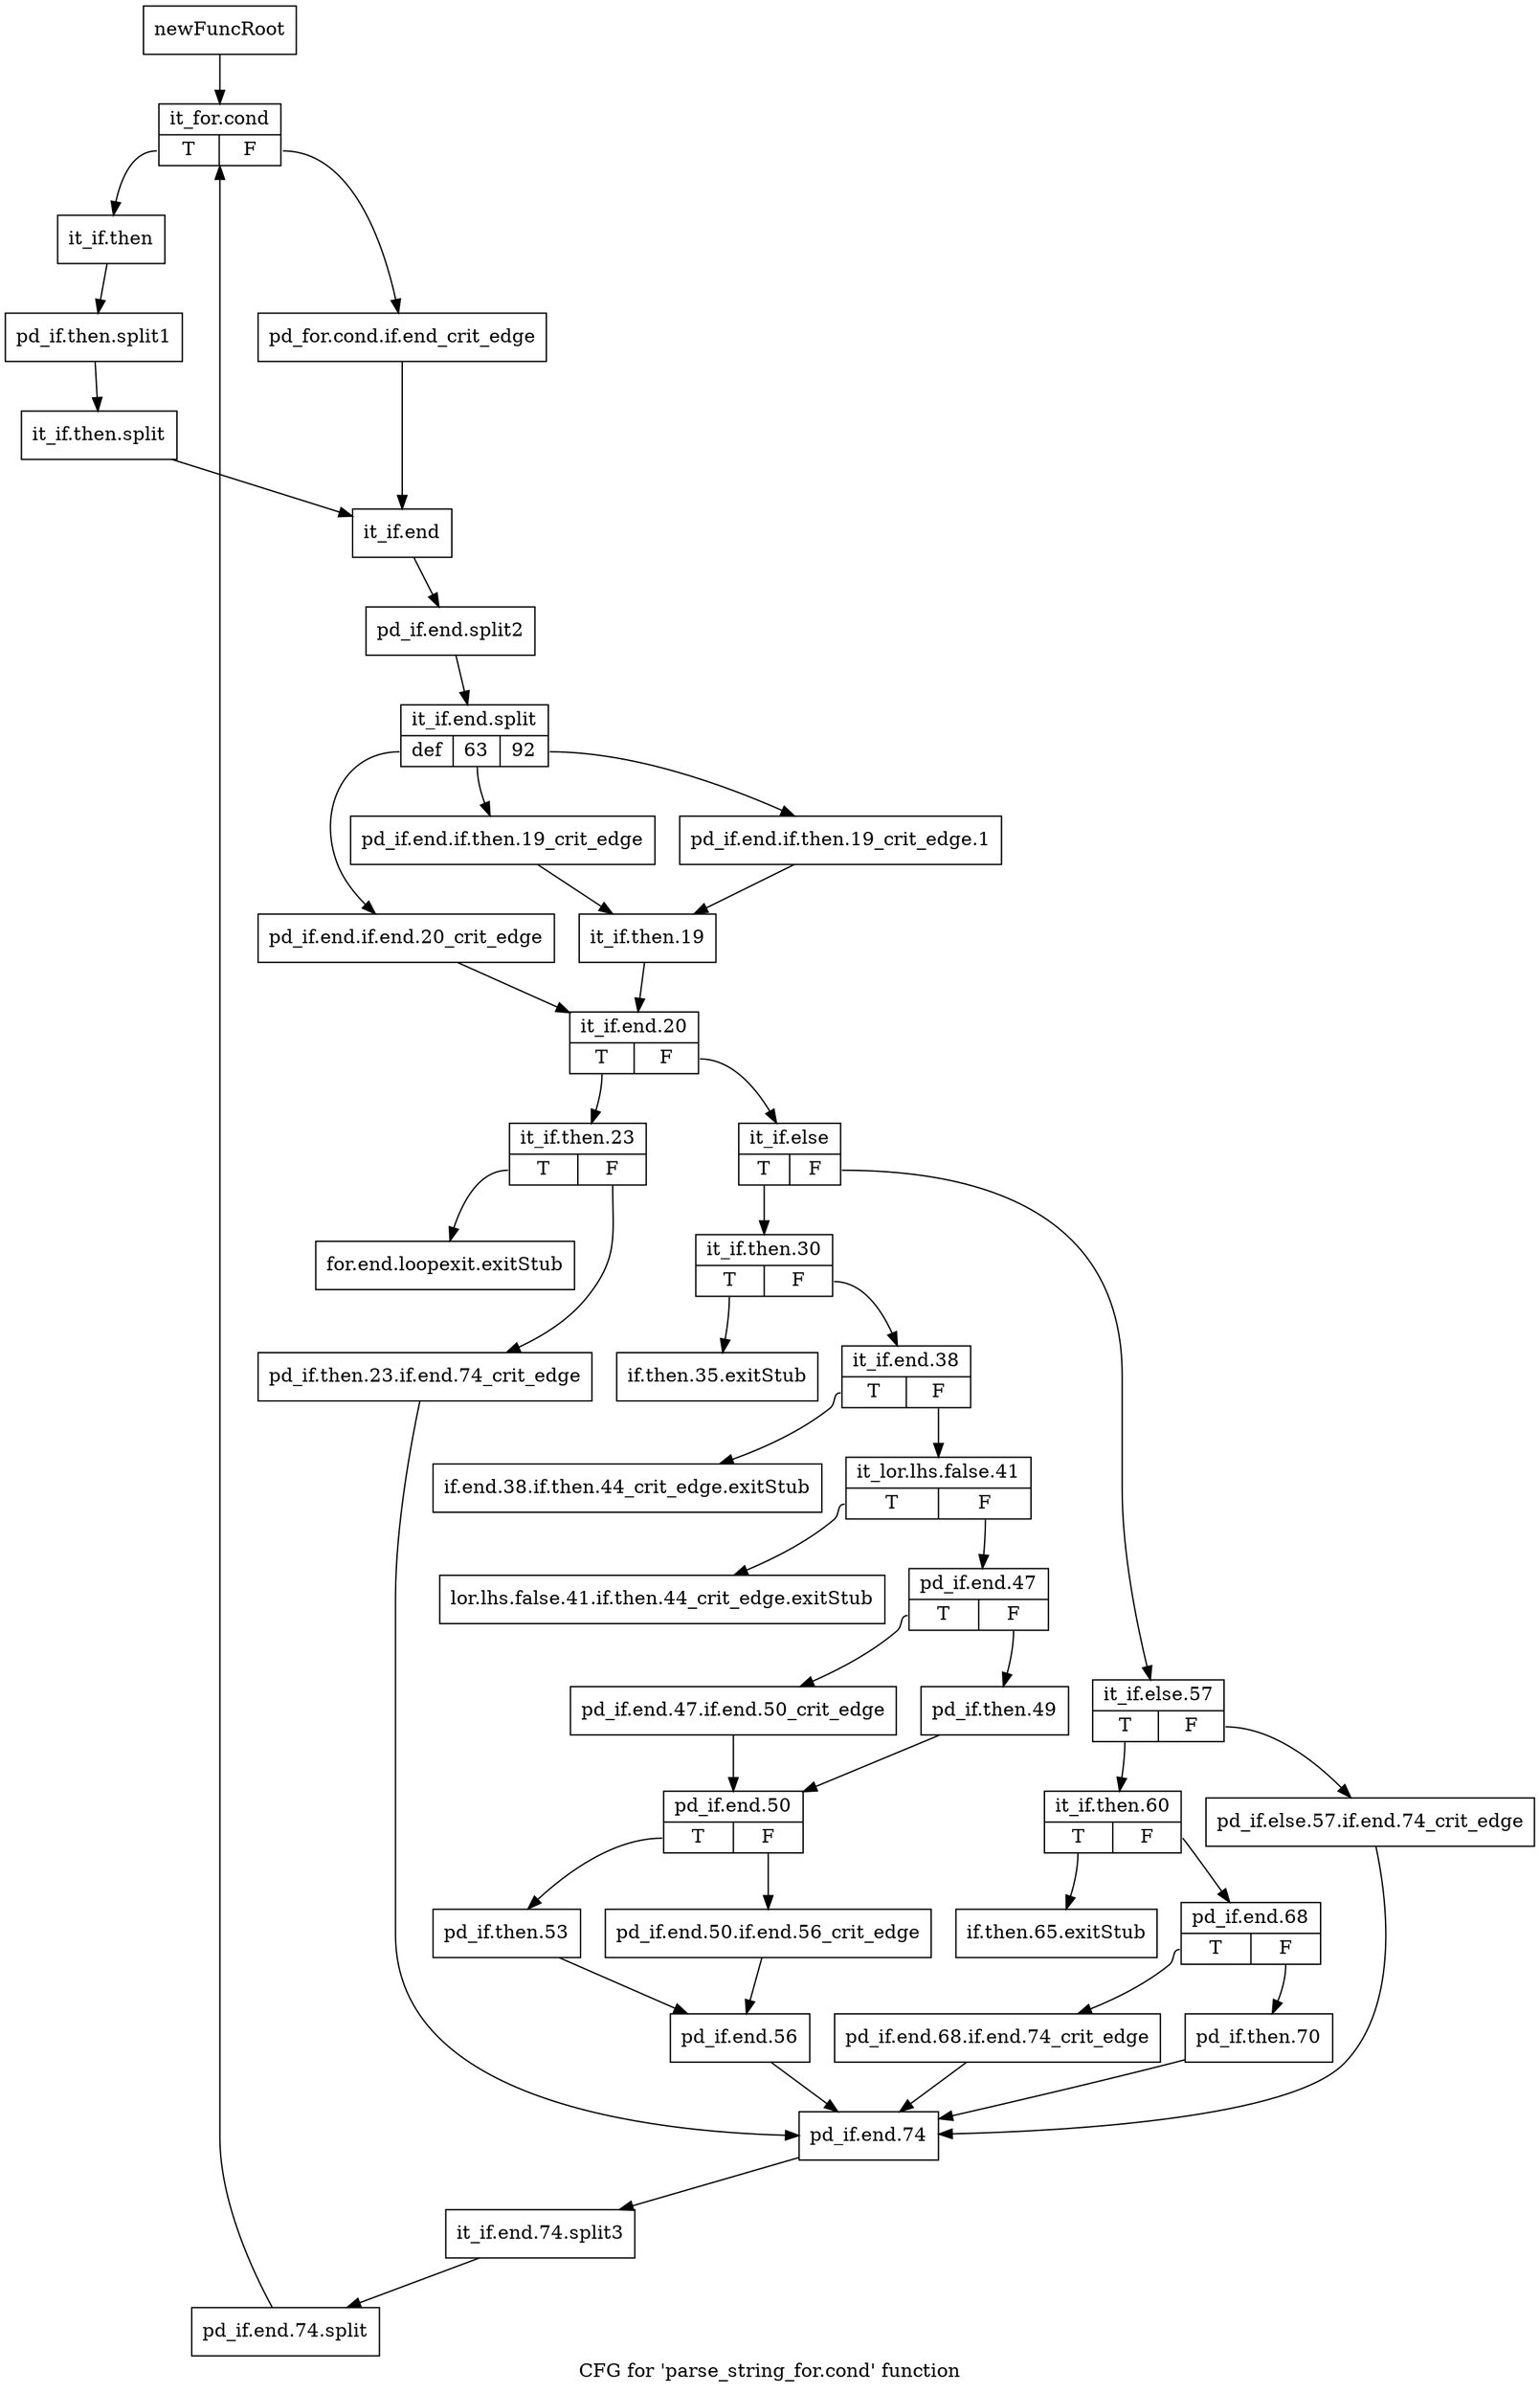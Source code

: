 digraph "CFG for 'parse_string_for.cond' function" {
	label="CFG for 'parse_string_for.cond' function";

	Node0xa2300a0 [shape=record,label="{newFuncRoot}"];
	Node0xa2300a0 -> Node0xa230280;
	Node0xa2300f0 [shape=record,label="{if.then.65.exitStub}"];
	Node0xa230140 [shape=record,label="{if.then.35.exitStub}"];
	Node0xa230190 [shape=record,label="{if.end.38.if.then.44_crit_edge.exitStub}"];
	Node0xa2301e0 [shape=record,label="{lor.lhs.false.41.if.then.44_crit_edge.exitStub}"];
	Node0xa230230 [shape=record,label="{for.end.loopexit.exitStub}"];
	Node0xa230280 [shape=record,label="{it_for.cond|{<s0>T|<s1>F}}"];
	Node0xa230280:s0 -> Node0xa230320;
	Node0xa230280:s1 -> Node0xa2302d0;
	Node0xa2302d0 [shape=record,label="{pd_for.cond.if.end_crit_edge}"];
	Node0xa2302d0 -> Node0xa230370;
	Node0xa230320 [shape=record,label="{it_if.then}"];
	Node0xa230320 -> Node0xf0fa720;
	Node0xf0fa720 [shape=record,label="{pd_if.then.split1}"];
	Node0xf0fa720 -> Node0xf0fa810;
	Node0xf0fa810 [shape=record,label="{it_if.then.split}"];
	Node0xf0fa810 -> Node0xa230370;
	Node0xa230370 [shape=record,label="{it_if.end}"];
	Node0xa230370 -> Node0xf0fa5e0;
	Node0xf0fa5e0 [shape=record,label="{pd_if.end.split2}"];
	Node0xf0fa5e0 -> Node0xf0fa4f0;
	Node0xf0fa4f0 [shape=record,label="{it_if.end.split|{<s0>def|<s1>63|<s2>92}}"];
	Node0xf0fa4f0:s0 -> Node0xa2304b0;
	Node0xf0fa4f0:s1 -> Node0xa230410;
	Node0xf0fa4f0:s2 -> Node0xa2303c0;
	Node0xa2303c0 [shape=record,label="{pd_if.end.if.then.19_crit_edge.1}"];
	Node0xa2303c0 -> Node0xa230460;
	Node0xa230410 [shape=record,label="{pd_if.end.if.then.19_crit_edge}"];
	Node0xa230410 -> Node0xa230460;
	Node0xa230460 [shape=record,label="{it_if.then.19}"];
	Node0xa230460 -> Node0xa230500;
	Node0xa2304b0 [shape=record,label="{pd_if.end.if.end.20_crit_edge}"];
	Node0xa2304b0 -> Node0xa230500;
	Node0xa230500 [shape=record,label="{it_if.end.20|{<s0>T|<s1>F}}"];
	Node0xa230500:s0 -> Node0xa230aa0;
	Node0xa230500:s1 -> Node0xa230550;
	Node0xa230550 [shape=record,label="{it_if.else|{<s0>T|<s1>F}}"];
	Node0xa230550:s0 -> Node0xa230780;
	Node0xa230550:s1 -> Node0xa2305a0;
	Node0xa2305a0 [shape=record,label="{it_if.else.57|{<s0>T|<s1>F}}"];
	Node0xa2305a0:s0 -> Node0xa230640;
	Node0xa2305a0:s1 -> Node0xa2305f0;
	Node0xa2305f0 [shape=record,label="{pd_if.else.57.if.end.74_crit_edge}"];
	Node0xa2305f0 -> Node0xa230b40;
	Node0xa230640 [shape=record,label="{it_if.then.60|{<s0>T|<s1>F}}"];
	Node0xa230640:s0 -> Node0xa2300f0;
	Node0xa230640:s1 -> Node0xa230690;
	Node0xa230690 [shape=record,label="{pd_if.end.68|{<s0>T|<s1>F}}"];
	Node0xa230690:s0 -> Node0xa230730;
	Node0xa230690:s1 -> Node0xa2306e0;
	Node0xa2306e0 [shape=record,label="{pd_if.then.70}"];
	Node0xa2306e0 -> Node0xa230b40;
	Node0xa230730 [shape=record,label="{pd_if.end.68.if.end.74_crit_edge}"];
	Node0xa230730 -> Node0xa230b40;
	Node0xa230780 [shape=record,label="{it_if.then.30|{<s0>T|<s1>F}}"];
	Node0xa230780:s0 -> Node0xa230140;
	Node0xa230780:s1 -> Node0xa2307d0;
	Node0xa2307d0 [shape=record,label="{it_if.end.38|{<s0>T|<s1>F}}"];
	Node0xa2307d0:s0 -> Node0xa230190;
	Node0xa2307d0:s1 -> Node0xa230820;
	Node0xa230820 [shape=record,label="{it_lor.lhs.false.41|{<s0>T|<s1>F}}"];
	Node0xa230820:s0 -> Node0xa2301e0;
	Node0xa230820:s1 -> Node0xa230870;
	Node0xa230870 [shape=record,label="{pd_if.end.47|{<s0>T|<s1>F}}"];
	Node0xa230870:s0 -> Node0xa230910;
	Node0xa230870:s1 -> Node0xa2308c0;
	Node0xa2308c0 [shape=record,label="{pd_if.then.49}"];
	Node0xa2308c0 -> Node0xa230960;
	Node0xa230910 [shape=record,label="{pd_if.end.47.if.end.50_crit_edge}"];
	Node0xa230910 -> Node0xa230960;
	Node0xa230960 [shape=record,label="{pd_if.end.50|{<s0>T|<s1>F}}"];
	Node0xa230960:s0 -> Node0xa230a00;
	Node0xa230960:s1 -> Node0xa2309b0;
	Node0xa2309b0 [shape=record,label="{pd_if.end.50.if.end.56_crit_edge}"];
	Node0xa2309b0 -> Node0xa230a50;
	Node0xa230a00 [shape=record,label="{pd_if.then.53}"];
	Node0xa230a00 -> Node0xa230a50;
	Node0xa230a50 [shape=record,label="{pd_if.end.56}"];
	Node0xa230a50 -> Node0xa230b40;
	Node0xa230aa0 [shape=record,label="{it_if.then.23|{<s0>T|<s1>F}}"];
	Node0xa230aa0:s0 -> Node0xa230230;
	Node0xa230aa0:s1 -> Node0xa230af0;
	Node0xa230af0 [shape=record,label="{pd_if.then.23.if.end.74_crit_edge}"];
	Node0xa230af0 -> Node0xa230b40;
	Node0xa230b40 [shape=record,label="{pd_if.end.74}"];
	Node0xa230b40 -> Node0xf0fa540;
	Node0xf0fa540 [shape=record,label="{it_if.end.74.split3}"];
	Node0xf0fa540 -> Node0xf0fa4a0;
	Node0xf0fa4a0 [shape=record,label="{pd_if.end.74.split}"];
	Node0xf0fa4a0 -> Node0xa230280;
}
